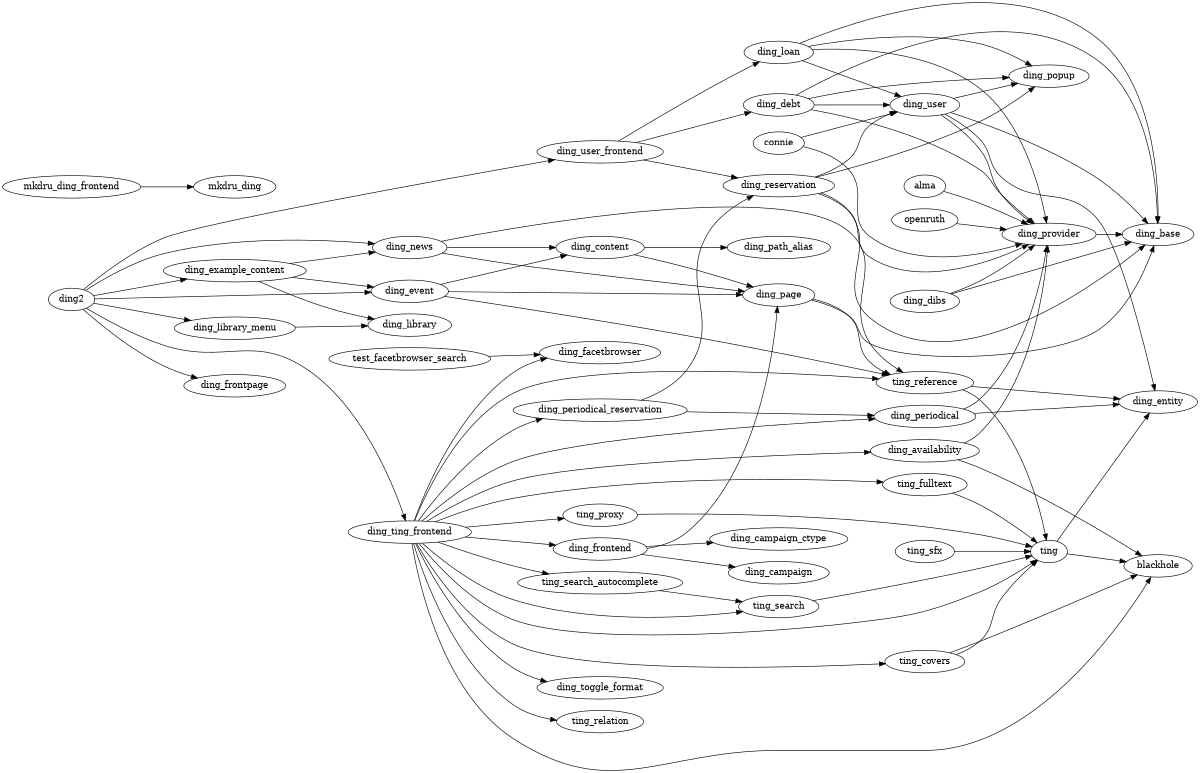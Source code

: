 digraph {
size="8,11"
rankdir="LR";
"ding2" -> ding_user_frontend;
"ding2" -> ding_ting_frontend;
"ding2" -> ding_event;
"ding2" -> ding_frontpage;
"ding2" -> ding_library_menu;
"ding2" -> ding_news;
"ding2" -> ding_example_content;
"ding_page" -> "ding_base";
"ding_page" -> "ting_reference";
"ding_ting_frontend" -> "blackhole";
"ding_ting_frontend" -> "ding_availability";
"ding_ting_frontend" -> "ding_facetbrowser";
"ding_ting_frontend" -> "ding_frontend";
"ding_ting_frontend" -> "ding_periodical";
"ding_ting_frontend" -> "ding_periodical_reservation";
"ding_ting_frontend" -> "ding_toggle_format";
"ding_ting_frontend" -> "ting";
"ding_ting_frontend" -> "ting_covers";
"ding_ting_frontend" -> "ting_fulltext";
"ding_ting_frontend" -> "ting_proxy";
"ding_ting_frontend" -> "ting_reference";
"ding_ting_frontend" -> "ting_relation";
"ding_ting_frontend" -> "ting_search";
"ding_ting_frontend" -> "ting_search_autocomplete";
"ding_debt" -> ding_base;
"ding_debt" -> ding_provider;
"ding_debt" -> ding_user;
"ding_debt" -> ding_popup;
"ding_user" -> ding_provider;
"ding_user" -> ding_base;
"ding_user" -> ding_popup;
"ding_user" -> ding_entity;
"ting" -> ding_entity;
"ting" -> blackhole;
"ting_proxy" -> ting;
"ting_search_autocomplete" -> ting_search;
"ding_periodical_reservation" -> ding_periodical;
"ding_periodical_reservation" -> ding_reservation;
"ding_periodical" -> ding_provider;
"ding_periodical" -> ding_entity;
"ding_reservation" -> ding_base;
"ding_reservation" -> ding_provider;
"ding_reservation" -> ding_user;
"ding_reservation" -> ding_popup;
"ting_covers" -> ting;
"ting_covers" -> blackhole;
"alma" -> ding_provider;
"ding_example_content" -> "ding_event";
"ding_example_content" -> "ding_library";
"ding_example_content" -> "ding_news";
"ding_event" -> "ding_content";
"ding_event" -> "ding_page";
"ding_event" -> "ting_reference";
"ding_loan" -> ding_base;
"ding_loan" -> ding_provider;
"ding_loan" -> ding_user;
"ding_loan" -> ding_popup;
"ding_frontend" -> "ding_campaign";
"ding_frontend" -> "ding_campaign_ctype";
"ding_frontend" -> "ding_page";
"ding_user_frontend" -> "ding_debt";
"ding_user_frontend" -> "ding_loan";
"ding_user_frontend" -> "ding_reservation";
"ding_availability" -> ding_provider;
"ding_availability" -> blackhole;
"openruth" -> ding_provider;
"ting_reference" -> "ding_entity";
"ting_reference" -> "ting";
"ting_search" -> ting;
"ding_content" -> "ding_page";
"ding_content" -> "ding_path_alias";
"ting_sfx" -> ting;
"mkdru_ding_frontend" -> "mkdru_ding";
"ding_news" -> "ding_content";
"ding_news" -> "ding_page";
"ding_news" -> "ting_reference";
"ding_dibs" -> ding_base;
"ding_dibs" -> ding_provider;
"test_facetbrowser_search" -> ding_facetbrowser;
"ding_library_menu" -> ding_library;
"ding_provider" -> ding_base;
"connie" -> ding_provider;
"connie" -> ding_user;
"ting_fulltext" -> ting;
}
